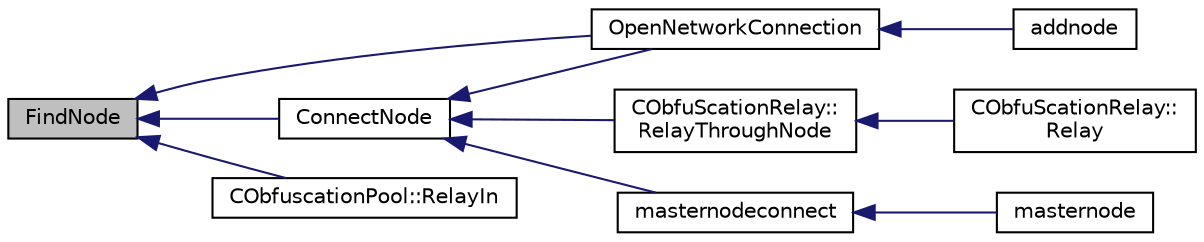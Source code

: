 digraph "FindNode"
{
  edge [fontname="Helvetica",fontsize="10",labelfontname="Helvetica",labelfontsize="10"];
  node [fontname="Helvetica",fontsize="10",shape=record];
  rankdir="LR";
  Node103 [label="FindNode",height=0.2,width=0.4,color="black", fillcolor="grey75", style="filled", fontcolor="black"];
  Node103 -> Node104 [dir="back",color="midnightblue",fontsize="10",style="solid",fontname="Helvetica"];
  Node104 [label="ConnectNode",height=0.2,width=0.4,color="black", fillcolor="white", style="filled",URL="$net_8h.html#a4e1d531294a77151b03722e360919186"];
  Node104 -> Node105 [dir="back",color="midnightblue",fontsize="10",style="solid",fontname="Helvetica"];
  Node105 [label="OpenNetworkConnection",height=0.2,width=0.4,color="black", fillcolor="white", style="filled",URL="$net_8h.html#aa19cb8e6cf23a990e585f2bbf9ece276"];
  Node105 -> Node106 [dir="back",color="midnightblue",fontsize="10",style="solid",fontname="Helvetica"];
  Node106 [label="addnode",height=0.2,width=0.4,color="black", fillcolor="white", style="filled",URL="$rpcnet_8cpp.html#ab455bfd729ba34d3bb55b716e62405a3"];
  Node104 -> Node107 [dir="back",color="midnightblue",fontsize="10",style="solid",fontname="Helvetica"];
  Node107 [label="CObfuScationRelay::\lRelayThroughNode",height=0.2,width=0.4,color="black", fillcolor="white", style="filled",URL="$class_c_obfu_scation_relay.html#a68272322a5123591a9f57a8ff07943f6"];
  Node107 -> Node108 [dir="back",color="midnightblue",fontsize="10",style="solid",fontname="Helvetica"];
  Node108 [label="CObfuScationRelay::\lRelay",height=0.2,width=0.4,color="black", fillcolor="white", style="filled",URL="$class_c_obfu_scation_relay.html#ae3bb081dc03a7c07be2a85ca2512f581"];
  Node104 -> Node109 [dir="back",color="midnightblue",fontsize="10",style="solid",fontname="Helvetica"];
  Node109 [label="masternodeconnect",height=0.2,width=0.4,color="black", fillcolor="white", style="filled",URL="$rpcmasternode_8cpp.html#a9202ac2ef7ab6907aa65bbc9219a3219"];
  Node109 -> Node110 [dir="back",color="midnightblue",fontsize="10",style="solid",fontname="Helvetica"];
  Node110 [label="masternode",height=0.2,width=0.4,color="black", fillcolor="white", style="filled",URL="$rpcmasternode_8cpp.html#a30609e443aeb47c29ed0878d16b1b5e1"];
  Node103 -> Node105 [dir="back",color="midnightblue",fontsize="10",style="solid",fontname="Helvetica"];
  Node103 -> Node111 [dir="back",color="midnightblue",fontsize="10",style="solid",fontname="Helvetica"];
  Node111 [label="CObfuscationPool::RelayIn",height=0.2,width=0.4,color="black", fillcolor="white", style="filled",URL="$class_c_obfuscation_pool.html#ab49e7abe067bbc0b610a12750d4f5bf2"];
}
